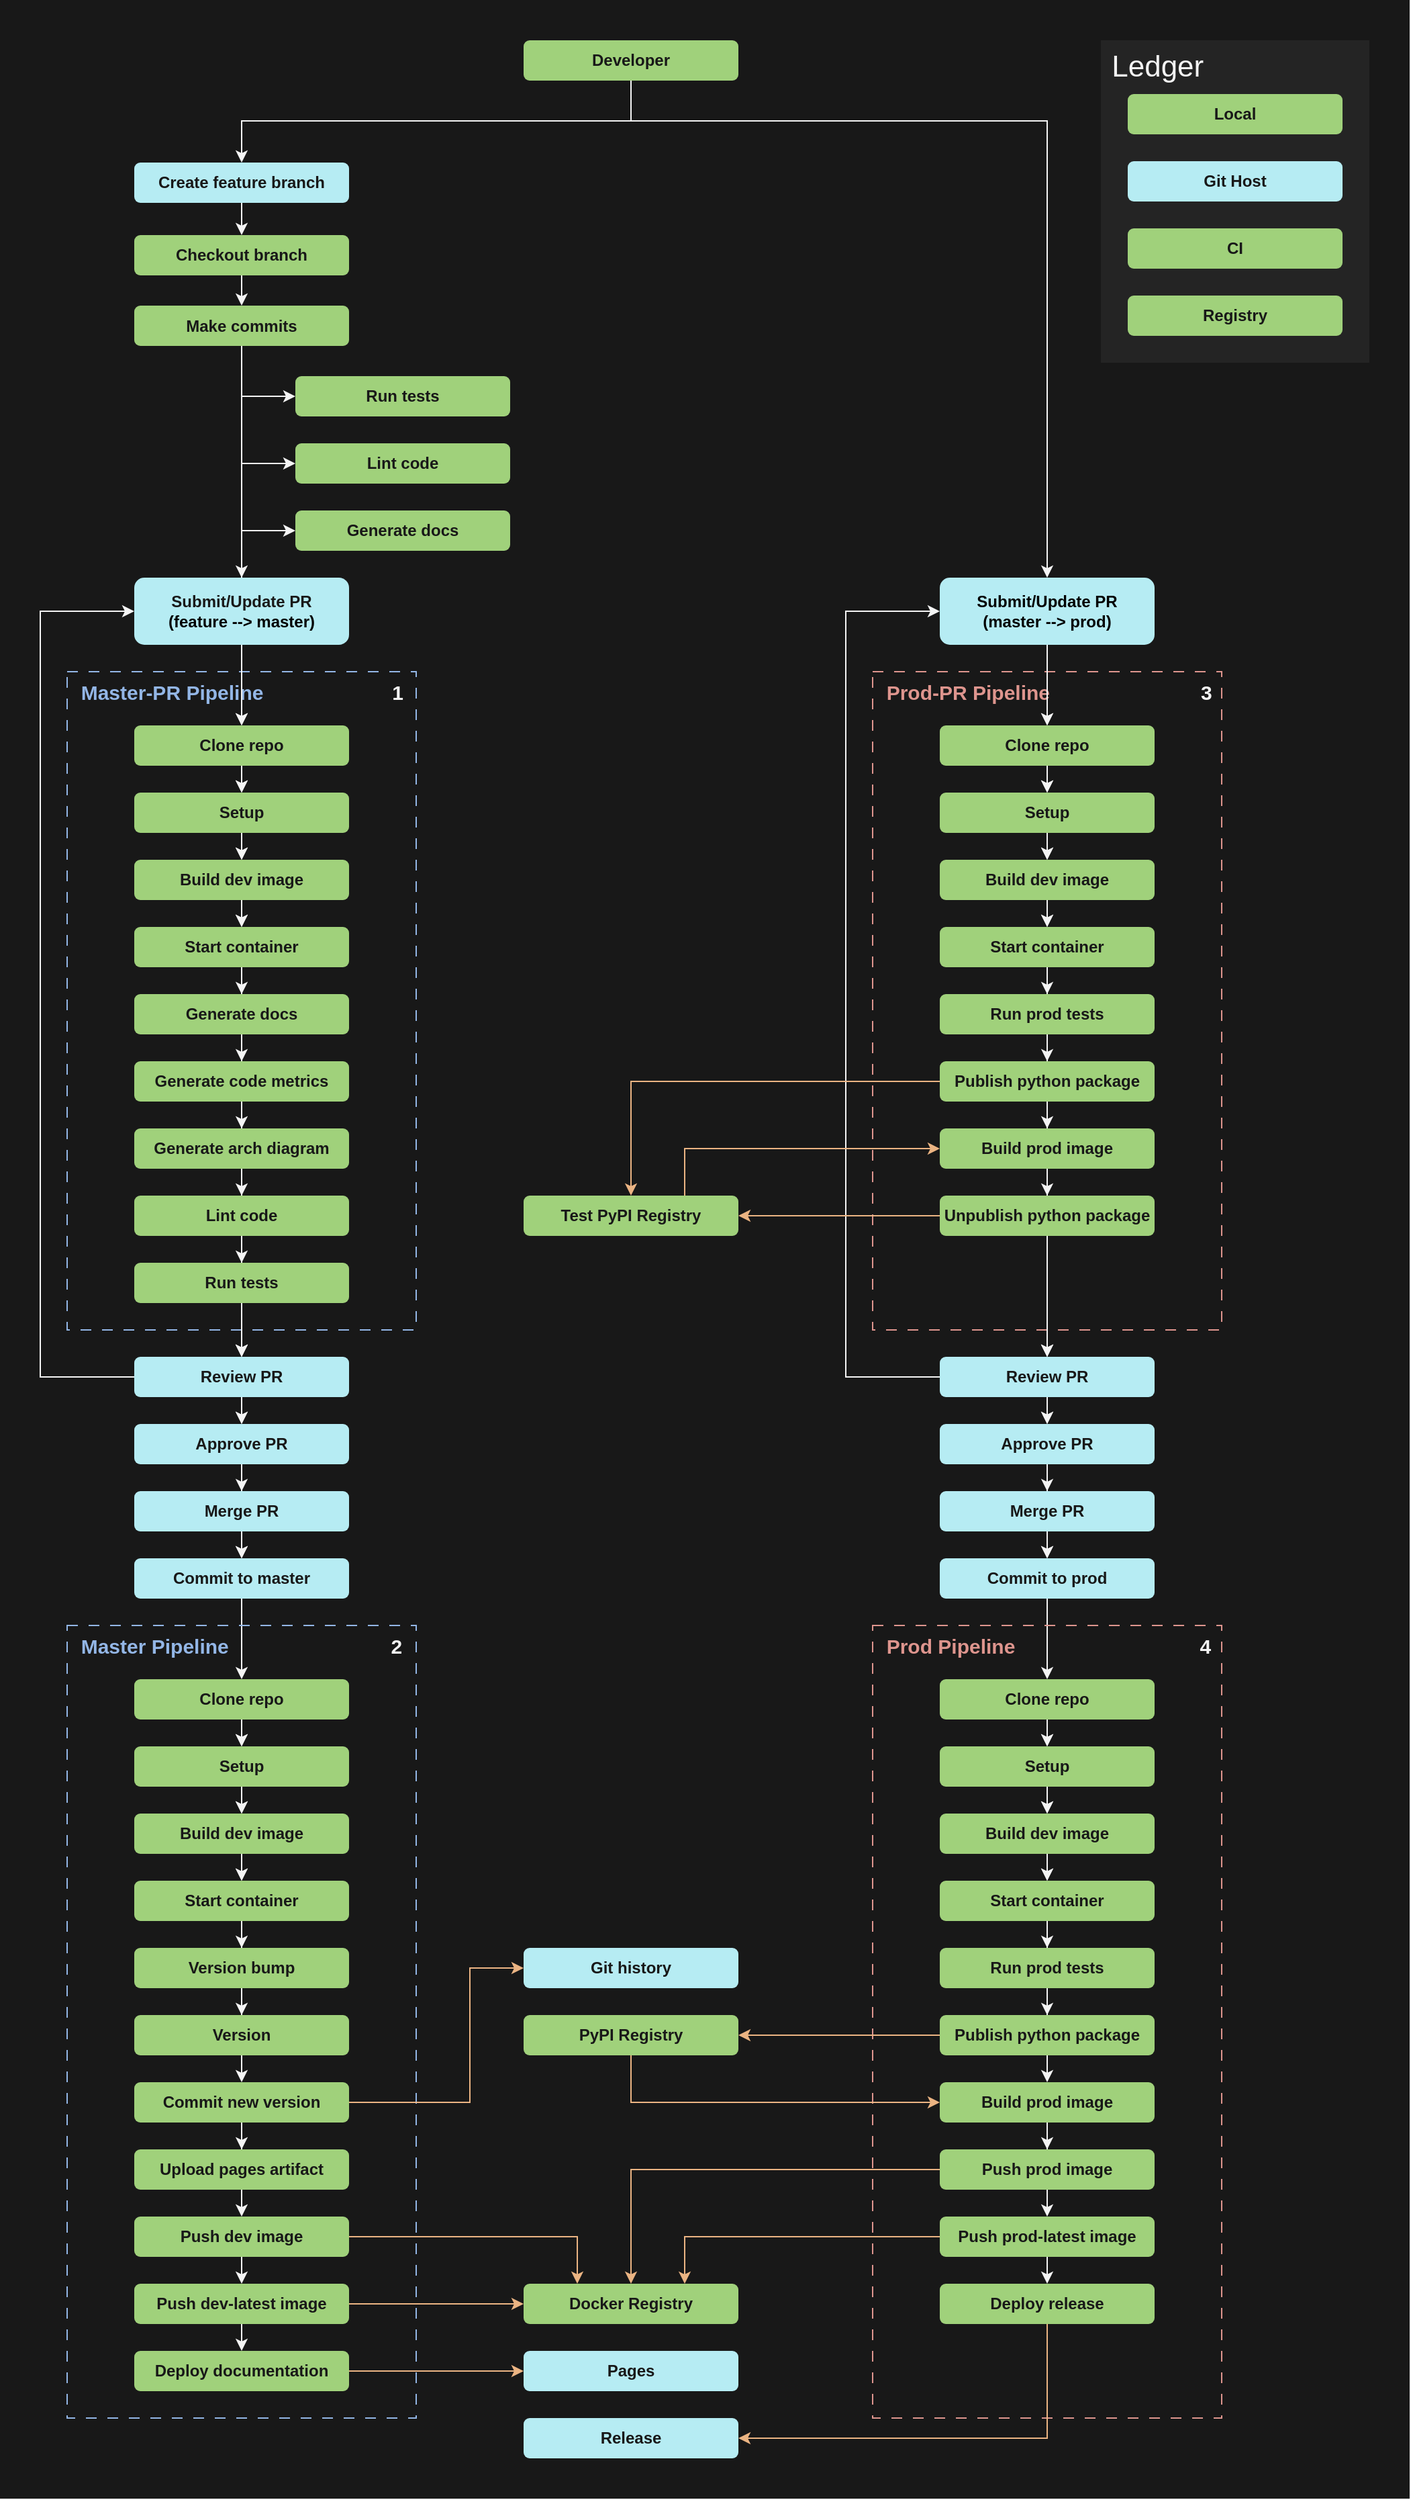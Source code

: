 <mxfile>
    <diagram id="yu_-T-Nv_9ZeTJxV-tZ1" name="CI">
        <mxGraphModel dx="2222" dy="3468" grid="1" gridSize="10" guides="1" tooltips="1" connect="1" arrows="1" fold="1" page="1" pageScale="1" pageWidth="850" pageHeight="1100" math="0" shadow="0">
            <root>
                <mxCell id="0"/>
                <mxCell id="elJny6PjDvqjJBfrdGJf-236" value="bg" style="locked=1;" parent="0"/>
                <mxCell id="elJny6PjDvqjJBfrdGJf-238" value="" style="rounded=0;whiteSpace=wrap;html=1;strokeColor=none;fillColor=light-dark(#181818,#181818);fontColor=#f4f4f4;align=left;verticalAlign=top;" parent="elJny6PjDvqjJBfrdGJf-236" vertex="1">
                    <mxGeometry x="170" y="-1180" width="1050" height="1860" as="geometry"/>
                </mxCell>
                <mxCell id="302" value="&lt;font style=&quot;font-size: 22px;&quot;&gt;&amp;nbsp;Ledger&lt;/font&gt;" style="rounded=0;whiteSpace=wrap;html=1;strokeColor=none;fillColor=light-dark(#242424,#343434);fontColor=light-dark(#F4F4F4,#A4A4A4);align=left;verticalAlign=top;" parent="elJny6PjDvqjJBfrdGJf-236" vertex="1">
                    <mxGeometry x="990" y="-1150" width="200" height="240" as="geometry"/>
                </mxCell>
                <mxCell id="1" value="fg" style="" parent="0"/>
                <mxCell id="304" value="&amp;nbsp; Master-PR Pipeline&amp;nbsp; &amp;nbsp; &amp;nbsp; &amp;nbsp; &amp;nbsp; &amp;nbsp; &amp;nbsp; &amp;nbsp; &amp;nbsp; &amp;nbsp; &amp;nbsp; &amp;nbsp;&lt;font style=&quot;color: light-dark(rgb(244, 244, 244), rgb(244, 244, 244));&quot;&gt;1&lt;/font&gt;" style="rounded=0;whiteSpace=wrap;html=1;fillColor=none;strokeColor=light-dark(#93B6E6,#93B6E6);fontColor=light-dark(#93B6E6,#93B6E6);fontStyle=1;dashed=1;dashPattern=8 8;align=left;verticalAlign=top;fontSize=15;" parent="1" vertex="1">
                    <mxGeometry x="220" y="-680" width="260" height="490" as="geometry"/>
                </mxCell>
                <mxCell id="224" style="edgeStyle=none;html=1;entryX=0.5;entryY=0;entryDx=0;entryDy=0;rounded=0;strokeColor=light-dark(#F4F4F4,#F4F4F4);" parent="1" target="168" edge="1">
                    <mxGeometry relative="1" as="geometry">
                        <Array as="points">
                            <mxPoint x="350" y="-727"/>
                        </Array>
                        <mxPoint x="350" y="-862.5" as="sourcePoint"/>
                    </mxGeometry>
                </mxCell>
                <mxCell id="240" style="edgeStyle=none;html=1;entryX=0.5;entryY=0;entryDx=0;entryDy=0;strokeColor=light-dark(#F4F4F4,#F4F4F4);exitX=0.5;exitY=1;exitDx=0;exitDy=0;" parent="1" source="317" edge="1">
                    <mxGeometry relative="1" as="geometry">
                        <mxPoint x="350" y="-590" as="targetPoint"/>
                    </mxGeometry>
                </mxCell>
                <mxCell id="374" style="edgeStyle=none;html=1;strokeColor=light-dark(#F4F4F4,#F4F4F4);" parent="1" source="168" target="317" edge="1">
                    <mxGeometry relative="1" as="geometry"/>
                </mxCell>
                <mxCell id="iWyU8WZVK32kwLWzj7U2-400" style="edgeStyle=none;html=1;entryX=0.5;entryY=0;entryDx=0;entryDy=0;strokeColor=light-dark(#F4F4F4,#F4F4F4);" parent="1" source="168" target="317" edge="1">
                    <mxGeometry relative="1" as="geometry"/>
                </mxCell>
                <mxCell id="168" value="Submit/Update PR&lt;div&gt;&lt;font style=&quot;color: light-dark(rgb(0, 0, 0), rgb(24, 24, 24));&quot;&gt;(feature --&amp;gt; master)&lt;/font&gt;&lt;/div&gt;" style="rounded=1;whiteSpace=wrap;html=1;fillColor=light-dark(#B6ECF3,#B6ECF3);strokeColor=none;fontColor=light-dark(#181818,#181818);fontStyle=1" parent="1" vertex="1">
                    <mxGeometry x="270" y="-750" width="160" height="50" as="geometry"/>
                </mxCell>
                <mxCell id="255" style="edgeStyle=none;rounded=0;html=1;strokeColor=light-dark(#F4F4F4,#F4F4F4);exitX=0.5;exitY=1;exitDx=0;exitDy=0;" parent="1" source="376" edge="1" target="iWyU8WZVK32kwLWzj7U2-422">
                    <mxGeometry relative="1" as="geometry">
                        <mxPoint x="350" y="50" as="targetPoint"/>
                    </mxGeometry>
                </mxCell>
                <mxCell id="377" style="edgeStyle=none;html=1;entryX=0.5;entryY=0;entryDx=0;entryDy=0;strokeColor=light-dark(#F4F4F4,#F4F4F4);" parent="1" source="169" target="376" edge="1">
                    <mxGeometry relative="1" as="geometry"/>
                </mxCell>
                <mxCell id="169" value="Approve PR" style="rounded=1;whiteSpace=wrap;html=1;fillColor=light-dark(#B6ECF3,#B6ECF3);strokeColor=none;fontColor=light-dark(#181818,#181818);fontStyle=1" parent="1" vertex="1">
                    <mxGeometry x="270" y="-120" width="160" height="30" as="geometry"/>
                </mxCell>
                <mxCell id="319" style="edgeStyle=none;html=1;entryX=0.5;entryY=0;entryDx=0;entryDy=0;strokeColor=light-dark(#F4F4F4,#F4F4F4);" parent="1" edge="1">
                    <mxGeometry relative="1" as="geometry">
                        <mxPoint x="350" y="-560" as="sourcePoint"/>
                        <mxPoint x="350" y="-540" as="targetPoint"/>
                    </mxGeometry>
                </mxCell>
                <mxCell id="335" style="edgeStyle=none;rounded=0;html=1;entryX=0.5;entryY=0;entryDx=0;entryDy=0;strokeColor=light-dark(#F4F4F4,#F4F4F4);" parent="1" source="iWyU8WZVK32kwLWzj7U2-394" target="219" edge="1">
                    <mxGeometry relative="1" as="geometry">
                        <Array as="points"/>
                        <mxPoint x="530" y="-350" as="sourcePoint"/>
                    </mxGeometry>
                </mxCell>
                <mxCell id="333" style="edgeStyle=none;rounded=0;html=1;entryX=0.5;entryY=0;entryDx=0;entryDy=0;strokeColor=light-dark(#F4F4F4,#F4F4F4);" parent="1" target="219" edge="1">
                    <mxGeometry relative="1" as="geometry">
                        <mxPoint x="350" y="-350" as="sourcePoint"/>
                    </mxGeometry>
                </mxCell>
                <mxCell id="222" style="edgeStyle=none;rounded=0;html=1;entryX=0.5;entryY=0;entryDx=0;entryDy=0;fontColor=#f4f4f4;strokeColor=light-dark(#F4F4F4,#F4F4F4);exitX=0.5;exitY=1;exitDx=0;exitDy=0;" parent="1" source="219" target="169" edge="1">
                    <mxGeometry relative="1" as="geometry">
                        <mxPoint x="350" y="-40" as="sourcePoint"/>
                    </mxGeometry>
                </mxCell>
                <mxCell id="iWyU8WZVK32kwLWzj7U2-410" style="edgeStyle=none;html=1;strokeColor=light-dark(#F4F4F4,#F4F4F4);" parent="1" source="219" target="169" edge="1">
                    <mxGeometry relative="1" as="geometry"/>
                </mxCell>
                <mxCell id="iWyU8WZVK32kwLWzj7U2-411" style="edgeStyle=none;html=1;entryX=0;entryY=0.5;entryDx=0;entryDy=0;rounded=0;curved=0;strokeColor=light-dark(#F4F4F4,#F4F4F4);" parent="1" source="219" target="168" edge="1">
                    <mxGeometry relative="1" as="geometry">
                        <Array as="points">
                            <mxPoint x="200" y="-155"/>
                            <mxPoint x="200" y="-725"/>
                        </Array>
                    </mxGeometry>
                </mxCell>
                <mxCell id="219" value="Review PR" style="rounded=1;whiteSpace=wrap;html=1;fillColor=light-dark(#B6ECF3,#B6ECF3);strokeColor=none;fontColor=light-dark(#181818,#181818);fontStyle=1" parent="1" vertex="1">
                    <mxGeometry x="270" y="-170" width="160" height="30" as="geometry"/>
                </mxCell>
                <mxCell id="iWyU8WZVK32kwLWzj7U2-401" style="edgeStyle=none;html=1;strokeColor=light-dark(#F4F4F4,#F4F4F4);" parent="1" source="317" target="iWyU8WZVK32kwLWzj7U2-389" edge="1">
                    <mxGeometry relative="1" as="geometry"/>
                </mxCell>
                <mxCell id="317" value="Clone repo" style="rounded=1;whiteSpace=wrap;html=1;fillColor=light-dark(#A0D17B,#A0D17B);strokeColor=none;fontColor=light-dark(#181818,#181818);fontStyle=1" parent="1" vertex="1">
                    <mxGeometry x="270" y="-640" width="160" height="30" as="geometry"/>
                </mxCell>
                <mxCell id="323" style="edgeStyle=none;html=1;entryX=0.5;entryY=0;entryDx=0;entryDy=0;exitX=0.5;exitY=1;exitDx=0;exitDy=0;strokeColor=light-dark(#F4F4F4,#F4F4F4);" parent="1" edge="1">
                    <mxGeometry relative="1" as="geometry">
                        <mxPoint x="350" y="-470" as="sourcePoint"/>
                        <mxPoint x="350" y="-430" as="targetPoint"/>
                    </mxGeometry>
                </mxCell>
                <mxCell id="325" style="edgeStyle=none;html=1;entryX=0.5;entryY=0;entryDx=0;entryDy=0;strokeColor=light-dark(#F4F4F4,#F4F4F4);" parent="1" edge="1">
                    <mxGeometry relative="1" as="geometry">
                        <mxPoint x="350" y="-510" as="sourcePoint"/>
                        <mxPoint x="350" y="-490" as="targetPoint"/>
                    </mxGeometry>
                </mxCell>
                <mxCell id="329" style="edgeStyle=none;rounded=0;html=1;entryX=0.5;entryY=0;entryDx=0;entryDy=0;strokeColor=light-dark(#F4F4F4,#F4F4F4);" parent="1" edge="1">
                    <mxGeometry relative="1" as="geometry">
                        <mxPoint x="350" y="-400" as="sourcePoint"/>
                        <mxPoint x="350" y="-380" as="targetPoint"/>
                    </mxGeometry>
                </mxCell>
                <mxCell id="376" value="Commit to master" style="rounded=1;whiteSpace=wrap;html=1;fillColor=light-dark(#B6ECF3,#B6ECF3);strokeColor=none;fontColor=light-dark(#181818,#181818);fontStyle=1" parent="1" vertex="1">
                    <mxGeometry x="270" y="-20" width="160" height="30" as="geometry"/>
                </mxCell>
                <mxCell id="iWyU8WZVK32kwLWzj7U2-402" style="edgeStyle=none;html=1;strokeColor=light-dark(#F4F4F4,#F4F4F4);" parent="1" source="iWyU8WZVK32kwLWzj7U2-389" target="iWyU8WZVK32kwLWzj7U2-390" edge="1">
                    <mxGeometry relative="1" as="geometry"/>
                </mxCell>
                <mxCell id="iWyU8WZVK32kwLWzj7U2-389" value="Setup" style="rounded=1;whiteSpace=wrap;html=1;fillColor=light-dark(#A0D17B,#A0D17B);strokeColor=none;fontColor=light-dark(#181818,#181818);fontStyle=1" parent="1" vertex="1">
                    <mxGeometry x="270" y="-590" width="160" height="30" as="geometry"/>
                </mxCell>
                <mxCell id="iWyU8WZVK32kwLWzj7U2-403" style="edgeStyle=none;html=1;entryX=0.5;entryY=0;entryDx=0;entryDy=0;strokeColor=light-dark(#F4F4F4,#F4F4F4);" parent="1" source="iWyU8WZVK32kwLWzj7U2-390" target="iWyU8WZVK32kwLWzj7U2-391" edge="1">
                    <mxGeometry relative="1" as="geometry"/>
                </mxCell>
                <mxCell id="iWyU8WZVK32kwLWzj7U2-390" value="Build dev image" style="rounded=1;whiteSpace=wrap;html=1;fillColor=light-dark(#A0D17B,#A0D17B);strokeColor=none;fontColor=light-dark(#181818,#181818);fontStyle=1" parent="1" vertex="1">
                    <mxGeometry x="270" y="-540" width="160" height="30" as="geometry"/>
                </mxCell>
                <mxCell id="iWyU8WZVK32kwLWzj7U2-404" style="edgeStyle=none;html=1;entryX=0.5;entryY=0;entryDx=0;entryDy=0;strokeColor=light-dark(#F4F4F4,#F4F4F4);" parent="1" source="iWyU8WZVK32kwLWzj7U2-391" target="iWyU8WZVK32kwLWzj7U2-392" edge="1">
                    <mxGeometry relative="1" as="geometry"/>
                </mxCell>
                <mxCell id="iWyU8WZVK32kwLWzj7U2-391" value="Start container" style="rounded=1;whiteSpace=wrap;html=1;fillColor=light-dark(#A0D17B,#A0D17B);strokeColor=none;fontColor=light-dark(#181818,#181818);fontStyle=1" parent="1" vertex="1">
                    <mxGeometry x="270" y="-490" width="160" height="30" as="geometry"/>
                </mxCell>
                <mxCell id="iWyU8WZVK32kwLWzj7U2-405" style="edgeStyle=none;html=1;entryX=0.5;entryY=0;entryDx=0;entryDy=0;strokeColor=light-dark(#F4F4F4,#F4F4F4);" parent="1" source="iWyU8WZVK32kwLWzj7U2-392" target="iWyU8WZVK32kwLWzj7U2-393" edge="1">
                    <mxGeometry relative="1" as="geometry"/>
                </mxCell>
                <mxCell id="iWyU8WZVK32kwLWzj7U2-392" value="Generate docs" style="rounded=1;whiteSpace=wrap;html=1;fillColor=light-dark(#A0D17B,#A0D17B);strokeColor=none;fontColor=light-dark(#181818,#181818);fontStyle=1" parent="1" vertex="1">
                    <mxGeometry x="270" y="-440" width="160" height="30" as="geometry"/>
                </mxCell>
                <mxCell id="iWyU8WZVK32kwLWzj7U2-406" style="edgeStyle=none;html=1;strokeColor=light-dark(#F4F4F4,#F4F4F4);" parent="1" source="iWyU8WZVK32kwLWzj7U2-393" target="iWyU8WZVK32kwLWzj7U2-394" edge="1">
                    <mxGeometry relative="1" as="geometry"/>
                </mxCell>
                <mxCell id="iWyU8WZVK32kwLWzj7U2-393" value="Generate code metrics" style="rounded=1;whiteSpace=wrap;html=1;fillColor=light-dark(#A0D17B,#A0D17B);strokeColor=none;fontColor=light-dark(#181818,#181818);fontStyle=1" parent="1" vertex="1">
                    <mxGeometry x="270" y="-390" width="160" height="30" as="geometry"/>
                </mxCell>
                <mxCell id="iWyU8WZVK32kwLWzj7U2-395" value="" style="edgeStyle=none;rounded=0;html=1;entryX=0.5;entryY=0;entryDx=0;entryDy=0;strokeColor=light-dark(#F4F4F4,#F4F4F4);" parent="1" source="iWyU8WZVK32kwLWzj7U2-396" target="iWyU8WZVK32kwLWzj7U2-394" edge="1">
                    <mxGeometry relative="1" as="geometry">
                        <Array as="points">
                            <mxPoint x="350" y="-330"/>
                        </Array>
                        <mxPoint x="530" y="-350" as="sourcePoint"/>
                        <mxPoint x="350" y="-280" as="targetPoint"/>
                    </mxGeometry>
                </mxCell>
                <mxCell id="iWyU8WZVK32kwLWzj7U2-407" style="edgeStyle=none;html=1;strokeColor=light-dark(#F4F4F4,#F4F4F4);" parent="1" source="iWyU8WZVK32kwLWzj7U2-394" target="iWyU8WZVK32kwLWzj7U2-396" edge="1">
                    <mxGeometry relative="1" as="geometry"/>
                </mxCell>
                <mxCell id="iWyU8WZVK32kwLWzj7U2-394" value="Generate arch diagram" style="rounded=1;whiteSpace=wrap;html=1;fillColor=light-dark(#A0D17B,#A0D17B);strokeColor=none;fontColor=light-dark(#181818,#181818);fontStyle=1" parent="1" vertex="1">
                    <mxGeometry x="270" y="-340" width="160" height="30" as="geometry"/>
                </mxCell>
                <mxCell id="iWyU8WZVK32kwLWzj7U2-408" style="edgeStyle=none;html=1;strokeColor=light-dark(#F4F4F4,#F4F4F4);" parent="1" source="iWyU8WZVK32kwLWzj7U2-396" target="iWyU8WZVK32kwLWzj7U2-399" edge="1">
                    <mxGeometry relative="1" as="geometry"/>
                </mxCell>
                <mxCell id="iWyU8WZVK32kwLWzj7U2-396" value="Lint code" style="rounded=1;whiteSpace=wrap;html=1;fillColor=light-dark(#A0D17B,#A0D17B);strokeColor=none;fontColor=light-dark(#181818,#181818);fontStyle=1" parent="1" vertex="1">
                    <mxGeometry x="270" y="-290" width="160" height="30" as="geometry"/>
                </mxCell>
                <mxCell id="iWyU8WZVK32kwLWzj7U2-409" style="edgeStyle=none;html=1;entryX=0.5;entryY=0;entryDx=0;entryDy=0;strokeColor=light-dark(#F4F4F4,#F4F4F4);" parent="1" source="iWyU8WZVK32kwLWzj7U2-399" target="219" edge="1">
                    <mxGeometry relative="1" as="geometry"/>
                </mxCell>
                <mxCell id="iWyU8WZVK32kwLWzj7U2-399" value="Run tests" style="rounded=1;whiteSpace=wrap;html=1;fillColor=light-dark(#A0D17B,#A0D17B);strokeColor=none;fontColor=light-dark(#181818,#181818);fontStyle=1" parent="1" vertex="1">
                    <mxGeometry x="270" y="-240" width="160" height="30" as="geometry"/>
                </mxCell>
                <mxCell id="iWyU8WZVK32kwLWzj7U2-417" style="edgeStyle=none;html=1;strokeColor=light-dark(#F4F4F4,#F4F4F4);" parent="1" source="iWyU8WZVK32kwLWzj7U2-415" target="376" edge="1">
                    <mxGeometry relative="1" as="geometry"/>
                </mxCell>
                <mxCell id="iWyU8WZVK32kwLWzj7U2-415" value="Merge PR" style="rounded=1;whiteSpace=wrap;html=1;fillColor=light-dark(#B6ECF3,#B6ECF3);strokeColor=none;fontColor=light-dark(#181818,#181818);fontStyle=1" parent="1" vertex="1">
                    <mxGeometry x="270" y="-70" width="160" height="30" as="geometry"/>
                </mxCell>
                <mxCell id="iWyU8WZVK32kwLWzj7U2-416" style="edgeStyle=none;html=1;strokeColor=light-dark(#F4F4F4,#F4F4F4);" parent="1" source="169" edge="1">
                    <mxGeometry relative="1" as="geometry">
                        <mxPoint x="350" y="-70" as="targetPoint"/>
                    </mxGeometry>
                </mxCell>
                <mxCell id="iWyU8WZVK32kwLWzj7U2-418" value="&amp;nbsp; Master Pipeline&amp;nbsp; &amp;nbsp; &amp;nbsp; &amp;nbsp; &amp;nbsp; &amp;nbsp; &amp;nbsp; &amp;nbsp; &amp;nbsp; &amp;nbsp; &amp;nbsp; &amp;nbsp; &amp;nbsp; &amp;nbsp; &amp;nbsp;&lt;font style=&quot;color: light-dark(rgb(244, 244, 244), rgb(244, 244, 244));&quot;&gt;2&lt;/font&gt;" style="rounded=0;whiteSpace=wrap;html=1;fillColor=none;strokeColor=light-dark(#93B6E6,#93B6E6);fontColor=light-dark(#93B6E6,#93B6E6);fontStyle=1;dashed=1;dashPattern=8 8;align=left;verticalAlign=top;fontSize=15;" parent="1" vertex="1">
                    <mxGeometry x="220" y="30" width="260" height="590" as="geometry"/>
                </mxCell>
                <mxCell id="iWyU8WZVK32kwLWzj7U2-419" style="edgeStyle=none;html=1;entryX=0.5;entryY=0;entryDx=0;entryDy=0;strokeColor=light-dark(#F4F4F4,#F4F4F4);exitX=0.5;exitY=1;exitDx=0;exitDy=0;" parent="1" source="iWyU8WZVK32kwLWzj7U2-422" edge="1">
                    <mxGeometry relative="1" as="geometry">
                        <mxPoint x="350" y="120" as="targetPoint"/>
                    </mxGeometry>
                </mxCell>
                <mxCell id="iWyU8WZVK32kwLWzj7U2-420" style="edgeStyle=none;html=1;entryX=0.5;entryY=0;entryDx=0;entryDy=0;strokeColor=light-dark(#F4F4F4,#F4F4F4);" parent="1" edge="1">
                    <mxGeometry relative="1" as="geometry">
                        <mxPoint x="350" y="150" as="sourcePoint"/>
                        <mxPoint x="350" y="170" as="targetPoint"/>
                    </mxGeometry>
                </mxCell>
                <mxCell id="iWyU8WZVK32kwLWzj7U2-421" style="edgeStyle=none;html=1;strokeColor=light-dark(#F4F4F4,#F4F4F4);" parent="1" source="iWyU8WZVK32kwLWzj7U2-422" target="iWyU8WZVK32kwLWzj7U2-427" edge="1">
                    <mxGeometry relative="1" as="geometry"/>
                </mxCell>
                <mxCell id="iWyU8WZVK32kwLWzj7U2-422" value="Clone repo" style="rounded=1;whiteSpace=wrap;html=1;fillColor=light-dark(#A0D17B,#A0D17B);strokeColor=none;fontColor=light-dark(#181818,#181818);fontStyle=1" parent="1" vertex="1">
                    <mxGeometry x="270" y="70" width="160" height="30" as="geometry"/>
                </mxCell>
                <mxCell id="iWyU8WZVK32kwLWzj7U2-423" style="edgeStyle=none;html=1;entryX=0.5;entryY=0;entryDx=0;entryDy=0;exitX=0.5;exitY=1;exitDx=0;exitDy=0;strokeColor=light-dark(#F4F4F4,#F4F4F4);" parent="1" edge="1">
                    <mxGeometry relative="1" as="geometry">
                        <mxPoint x="350" y="240" as="sourcePoint"/>
                        <mxPoint x="350" y="280" as="targetPoint"/>
                    </mxGeometry>
                </mxCell>
                <mxCell id="iWyU8WZVK32kwLWzj7U2-424" style="edgeStyle=none;html=1;entryX=0.5;entryY=0;entryDx=0;entryDy=0;strokeColor=light-dark(#F4F4F4,#F4F4F4);" parent="1" edge="1">
                    <mxGeometry relative="1" as="geometry">
                        <mxPoint x="350" y="200" as="sourcePoint"/>
                        <mxPoint x="350" y="220" as="targetPoint"/>
                    </mxGeometry>
                </mxCell>
                <mxCell id="iWyU8WZVK32kwLWzj7U2-425" style="edgeStyle=none;rounded=0;html=1;entryX=0.5;entryY=0;entryDx=0;entryDy=0;strokeColor=light-dark(#F4F4F4,#F4F4F4);" parent="1" edge="1">
                    <mxGeometry relative="1" as="geometry">
                        <mxPoint x="350" y="310" as="sourcePoint"/>
                        <mxPoint x="350" y="330" as="targetPoint"/>
                    </mxGeometry>
                </mxCell>
                <mxCell id="iWyU8WZVK32kwLWzj7U2-426" style="edgeStyle=none;html=1;strokeColor=light-dark(#F4F4F4,#F4F4F4);" parent="1" source="iWyU8WZVK32kwLWzj7U2-427" target="iWyU8WZVK32kwLWzj7U2-429" edge="1">
                    <mxGeometry relative="1" as="geometry"/>
                </mxCell>
                <mxCell id="iWyU8WZVK32kwLWzj7U2-427" value="Setup" style="rounded=1;whiteSpace=wrap;html=1;fillColor=light-dark(#A0D17B,#A0D17B);strokeColor=none;fontColor=light-dark(#181818,#181818);fontStyle=1" parent="1" vertex="1">
                    <mxGeometry x="270" y="120" width="160" height="30" as="geometry"/>
                </mxCell>
                <mxCell id="iWyU8WZVK32kwLWzj7U2-428" style="edgeStyle=none;html=1;entryX=0.5;entryY=0;entryDx=0;entryDy=0;strokeColor=light-dark(#F4F4F4,#F4F4F4);" parent="1" source="iWyU8WZVK32kwLWzj7U2-429" target="iWyU8WZVK32kwLWzj7U2-431" edge="1">
                    <mxGeometry relative="1" as="geometry"/>
                </mxCell>
                <mxCell id="iWyU8WZVK32kwLWzj7U2-429" value="Build dev image" style="rounded=1;whiteSpace=wrap;html=1;fillColor=light-dark(#A0D17B,#A0D17B);strokeColor=none;fontColor=light-dark(#181818,#181818);fontStyle=1" parent="1" vertex="1">
                    <mxGeometry x="270" y="170" width="160" height="30" as="geometry"/>
                </mxCell>
                <mxCell id="iWyU8WZVK32kwLWzj7U2-430" style="edgeStyle=none;html=1;entryX=0.5;entryY=0;entryDx=0;entryDy=0;strokeColor=light-dark(#F4F4F4,#F4F4F4);" parent="1" source="iWyU8WZVK32kwLWzj7U2-431" target="iWyU8WZVK32kwLWzj7U2-433" edge="1">
                    <mxGeometry relative="1" as="geometry"/>
                </mxCell>
                <mxCell id="iWyU8WZVK32kwLWzj7U2-431" value="Start container" style="rounded=1;whiteSpace=wrap;html=1;fillColor=light-dark(#A0D17B,#A0D17B);strokeColor=none;fontColor=light-dark(#181818,#181818);fontStyle=1" parent="1" vertex="1">
                    <mxGeometry x="270" y="220" width="160" height="30" as="geometry"/>
                </mxCell>
                <mxCell id="iWyU8WZVK32kwLWzj7U2-432" style="edgeStyle=none;html=1;entryX=0.5;entryY=0;entryDx=0;entryDy=0;strokeColor=light-dark(#F4F4F4,#F4F4F4);" parent="1" source="iWyU8WZVK32kwLWzj7U2-433" target="iWyU8WZVK32kwLWzj7U2-435" edge="1">
                    <mxGeometry relative="1" as="geometry"/>
                </mxCell>
                <mxCell id="iWyU8WZVK32kwLWzj7U2-433" value="Version bump" style="rounded=1;whiteSpace=wrap;html=1;fillColor=light-dark(#A0D17B,#A0D17B);strokeColor=none;fontColor=light-dark(#181818,#181818);fontStyle=1" parent="1" vertex="1">
                    <mxGeometry x="270" y="270" width="160" height="30" as="geometry"/>
                </mxCell>
                <mxCell id="iWyU8WZVK32kwLWzj7U2-434" style="edgeStyle=none;html=1;strokeColor=light-dark(#F4F4F4,#F4F4F4);" parent="1" source="iWyU8WZVK32kwLWzj7U2-435" target="iWyU8WZVK32kwLWzj7U2-438" edge="1">
                    <mxGeometry relative="1" as="geometry"/>
                </mxCell>
                <mxCell id="iWyU8WZVK32kwLWzj7U2-435" value="Version" style="rounded=1;whiteSpace=wrap;html=1;fillColor=light-dark(#A0D17B,#A0D17B);strokeColor=none;fontColor=light-dark(#181818,#181818);fontStyle=1" parent="1" vertex="1">
                    <mxGeometry x="270" y="320" width="160" height="30" as="geometry"/>
                </mxCell>
                <mxCell id="iWyU8WZVK32kwLWzj7U2-436" value="" style="edgeStyle=none;rounded=0;html=1;entryX=0.5;entryY=0;entryDx=0;entryDy=0;strokeColor=light-dark(#F4F4F4,#F4F4F4);" parent="1" source="iWyU8WZVK32kwLWzj7U2-440" target="iWyU8WZVK32kwLWzj7U2-438" edge="1">
                    <mxGeometry relative="1" as="geometry">
                        <Array as="points">
                            <mxPoint x="350" y="380"/>
                        </Array>
                        <mxPoint x="530" y="360" as="sourcePoint"/>
                        <mxPoint x="350" y="430" as="targetPoint"/>
                    </mxGeometry>
                </mxCell>
                <mxCell id="iWyU8WZVK32kwLWzj7U2-437" style="edgeStyle=none;html=1;strokeColor=light-dark(#F4F4F4,#F4F4F4);" parent="1" source="iWyU8WZVK32kwLWzj7U2-438" target="iWyU8WZVK32kwLWzj7U2-440" edge="1">
                    <mxGeometry relative="1" as="geometry"/>
                </mxCell>
                <mxCell id="iWyU8WZVK32kwLWzj7U2-557" style="edgeStyle=none;html=1;entryX=0;entryY=0.5;entryDx=0;entryDy=0;rounded=0;curved=0;strokeColor=light-dark(#EBB483,#EBB483);" parent="1" source="iWyU8WZVK32kwLWzj7U2-438" target="iWyU8WZVK32kwLWzj7U2-556" edge="1">
                    <mxGeometry relative="1" as="geometry">
                        <Array as="points">
                            <mxPoint x="520" y="385"/>
                            <mxPoint x="520" y="285"/>
                        </Array>
                    </mxGeometry>
                </mxCell>
                <mxCell id="iWyU8WZVK32kwLWzj7U2-438" value="Commit new version" style="rounded=1;whiteSpace=wrap;html=1;fillColor=light-dark(#A0D17B,#A0D17B);strokeColor=none;fontColor=light-dark(#181818,#181818);fontStyle=1" parent="1" vertex="1">
                    <mxGeometry x="270" y="370" width="160" height="30" as="geometry"/>
                </mxCell>
                <mxCell id="iWyU8WZVK32kwLWzj7U2-439" style="edgeStyle=none;html=1;strokeColor=light-dark(#F4F4F4,#F4F4F4);" parent="1" source="iWyU8WZVK32kwLWzj7U2-440" target="iWyU8WZVK32kwLWzj7U2-441" edge="1">
                    <mxGeometry relative="1" as="geometry"/>
                </mxCell>
                <mxCell id="iWyU8WZVK32kwLWzj7U2-440" value="Upload pages artifact" style="rounded=1;whiteSpace=wrap;html=1;fillColor=light-dark(#A0D17B,#A0D17B);strokeColor=none;fontColor=light-dark(#181818,#181818);fontStyle=1" parent="1" vertex="1">
                    <mxGeometry x="270" y="420" width="160" height="30" as="geometry"/>
                </mxCell>
                <mxCell id="iWyU8WZVK32kwLWzj7U2-445" style="edgeStyle=none;html=1;entryX=0.5;entryY=0;entryDx=0;entryDy=0;strokeColor=light-dark(#F4F4F4,#F4F4F4);" parent="1" source="iWyU8WZVK32kwLWzj7U2-441" target="iWyU8WZVK32kwLWzj7U2-443" edge="1">
                    <mxGeometry relative="1" as="geometry"/>
                </mxCell>
                <mxCell id="iWyU8WZVK32kwLWzj7U2-450" style="edgeStyle=none;html=1;entryX=0.25;entryY=0;entryDx=0;entryDy=0;rounded=0;curved=0;strokeColor=light-dark(#EBB483,#EBB483);" parent="1" source="iWyU8WZVK32kwLWzj7U2-441" target="iWyU8WZVK32kwLWzj7U2-447" edge="1">
                    <mxGeometry relative="1" as="geometry">
                        <Array as="points">
                            <mxPoint x="600" y="485"/>
                        </Array>
                    </mxGeometry>
                </mxCell>
                <mxCell id="iWyU8WZVK32kwLWzj7U2-441" value="Push dev image" style="rounded=1;whiteSpace=wrap;html=1;fillColor=light-dark(#A0D17B,#A0D17B);strokeColor=none;fontColor=light-dark(#181818,#181818);fontStyle=1" parent="1" vertex="1">
                    <mxGeometry x="270" y="470" width="160" height="30" as="geometry"/>
                </mxCell>
                <mxCell id="iWyU8WZVK32kwLWzj7U2-446" style="edgeStyle=none;html=1;entryX=0.5;entryY=0;entryDx=0;entryDy=0;strokeColor=light-dark(#F4F4F4,#F4F4F4);" parent="1" source="iWyU8WZVK32kwLWzj7U2-443" target="iWyU8WZVK32kwLWzj7U2-444" edge="1">
                    <mxGeometry relative="1" as="geometry"/>
                </mxCell>
                <mxCell id="iWyU8WZVK32kwLWzj7U2-449" style="edgeStyle=none;html=1;entryX=0;entryY=0.5;entryDx=0;entryDy=0;strokeColor=light-dark(#EBB483,#EBB483);" parent="1" source="iWyU8WZVK32kwLWzj7U2-443" target="iWyU8WZVK32kwLWzj7U2-447" edge="1">
                    <mxGeometry relative="1" as="geometry"/>
                </mxCell>
                <mxCell id="iWyU8WZVK32kwLWzj7U2-443" value="Push dev-latest image" style="rounded=1;whiteSpace=wrap;html=1;fillColor=light-dark(#A0D17B,#A0D17B);strokeColor=none;fontColor=light-dark(#181818,#181818);fontStyle=1" parent="1" vertex="1">
                    <mxGeometry x="270" y="520" width="160" height="30" as="geometry"/>
                </mxCell>
                <mxCell id="iWyU8WZVK32kwLWzj7U2-452" style="edgeStyle=none;html=1;strokeColor=light-dark(#EBB483,#EBB483);" parent="1" source="iWyU8WZVK32kwLWzj7U2-444" target="iWyU8WZVK32kwLWzj7U2-451" edge="1">
                    <mxGeometry relative="1" as="geometry"/>
                </mxCell>
                <mxCell id="iWyU8WZVK32kwLWzj7U2-444" value="Deploy documentation" style="rounded=1;whiteSpace=wrap;html=1;fillColor=light-dark(#A0D17B,#A0D17B);strokeColor=none;fontColor=light-dark(#181818,#181818);fontStyle=1" parent="1" vertex="1">
                    <mxGeometry x="270" y="570" width="160" height="30" as="geometry"/>
                </mxCell>
                <mxCell id="iWyU8WZVK32kwLWzj7U2-447" value="Docker Registry" style="rounded=1;whiteSpace=wrap;html=1;fillColor=light-dark(#A0D17B,#EBB483);strokeColor=none;fontColor=light-dark(#181818,#181818);fontStyle=1" parent="1" vertex="1">
                    <mxGeometry x="560" y="520" width="160" height="30" as="geometry"/>
                </mxCell>
                <mxCell id="iWyU8WZVK32kwLWzj7U2-451" value="Pages" style="rounded=1;whiteSpace=wrap;html=1;fillColor=light-dark(#B6ECF3,#B6ECF3);strokeColor=none;fontColor=light-dark(#181818,#181818);fontStyle=1" parent="1" vertex="1">
                    <mxGeometry x="560" y="570" width="160" height="30" as="geometry"/>
                </mxCell>
                <mxCell id="iWyU8WZVK32kwLWzj7U2-453" value="&amp;nbsp; Prod-PR Pipeline&amp;nbsp; &amp;nbsp; &amp;nbsp; &amp;nbsp; &amp;nbsp; &amp;nbsp; &amp;nbsp; &amp;nbsp; &amp;nbsp; &amp;nbsp; &amp;nbsp; &amp;nbsp; &amp;nbsp; &amp;nbsp;&lt;font style=&quot;color: light-dark(rgb(244, 244, 244), rgb(244, 244, 244));&quot;&gt;3&lt;/font&gt;" style="rounded=0;whiteSpace=wrap;html=1;fillColor=none;strokeColor=light-dark(#DE958E,#DE958E);fontColor=light-dark(#DE958E,#DE958E);fontStyle=1;dashed=1;dashPattern=8 8;align=left;verticalAlign=top;fontSize=15;" parent="1" vertex="1">
                    <mxGeometry x="820" y="-680" width="260" height="490" as="geometry"/>
                </mxCell>
                <mxCell id="iWyU8WZVK32kwLWzj7U2-454" style="edgeStyle=none;html=1;entryX=0.5;entryY=0;entryDx=0;entryDy=0;strokeColor=light-dark(#F4F4F4,#F4F4F4);exitX=0.5;exitY=1;exitDx=0;exitDy=0;" parent="1" source="iWyU8WZVK32kwLWzj7U2-469" edge="1">
                    <mxGeometry relative="1" as="geometry">
                        <mxPoint x="950" y="-590" as="targetPoint"/>
                    </mxGeometry>
                </mxCell>
                <mxCell id="iWyU8WZVK32kwLWzj7U2-455" style="edgeStyle=none;html=1;strokeColor=light-dark(#F4F4F4,#F4F4F4);" parent="1" source="iWyU8WZVK32kwLWzj7U2-457" target="iWyU8WZVK32kwLWzj7U2-469" edge="1">
                    <mxGeometry relative="1" as="geometry"/>
                </mxCell>
                <mxCell id="iWyU8WZVK32kwLWzj7U2-456" style="edgeStyle=none;html=1;entryX=0.5;entryY=0;entryDx=0;entryDy=0;strokeColor=light-dark(#F4F4F4,#F4F4F4);" parent="1" source="iWyU8WZVK32kwLWzj7U2-457" target="iWyU8WZVK32kwLWzj7U2-469" edge="1">
                    <mxGeometry relative="1" as="geometry"/>
                </mxCell>
                <mxCell id="iWyU8WZVK32kwLWzj7U2-457" value="&lt;span style=&quot;&quot;&gt;&lt;font style=&quot;color: light-dark(rgb(0, 0, 0), rgb(24, 24, 24));&quot;&gt;Submit/Update PR&lt;/font&gt;&lt;/span&gt;&lt;div&gt;&lt;font style=&quot;color: light-dark(rgb(0, 0, 0), rgb(24, 24, 24));&quot;&gt;(master --&amp;gt; prod)&lt;/font&gt;&lt;/div&gt;" style="rounded=1;whiteSpace=wrap;html=1;fillColor=light-dark(#B6ECF3,#B6ECF3);strokeColor=none;fontColor=light-dark(#181818,#181818);fontStyle=1" parent="1" vertex="1">
                    <mxGeometry x="870" y="-750" width="160" height="50" as="geometry"/>
                </mxCell>
                <mxCell id="iWyU8WZVK32kwLWzj7U2-458" style="edgeStyle=none;rounded=0;html=1;strokeColor=light-dark(#F4F4F4,#F4F4F4);exitX=0.5;exitY=1;exitDx=0;exitDy=0;" parent="1" source="iWyU8WZVK32kwLWzj7U2-474" edge="1" target="iWyU8WZVK32kwLWzj7U2-499">
                    <mxGeometry relative="1" as="geometry">
                        <mxPoint x="950" y="50" as="targetPoint"/>
                    </mxGeometry>
                </mxCell>
                <mxCell id="iWyU8WZVK32kwLWzj7U2-459" style="edgeStyle=none;html=1;entryX=0.5;entryY=0;entryDx=0;entryDy=0;strokeColor=light-dark(#F4F4F4,#F4F4F4);" parent="1" source="iWyU8WZVK32kwLWzj7U2-460" target="iWyU8WZVK32kwLWzj7U2-474" edge="1">
                    <mxGeometry relative="1" as="geometry"/>
                </mxCell>
                <mxCell id="iWyU8WZVK32kwLWzj7U2-460" value="Approve PR" style="rounded=1;whiteSpace=wrap;html=1;fillColor=light-dark(#B6ECF3,#B6ECF3);strokeColor=none;fontColor=light-dark(#181818,#181818);fontStyle=1" parent="1" vertex="1">
                    <mxGeometry x="870" y="-120" width="160" height="30" as="geometry"/>
                </mxCell>
                <mxCell id="iWyU8WZVK32kwLWzj7U2-461" style="edgeStyle=none;html=1;entryX=0.5;entryY=0;entryDx=0;entryDy=0;strokeColor=light-dark(#F4F4F4,#F4F4F4);" parent="1" edge="1">
                    <mxGeometry relative="1" as="geometry">
                        <mxPoint x="950" y="-560" as="sourcePoint"/>
                        <mxPoint x="950" y="-540" as="targetPoint"/>
                    </mxGeometry>
                </mxCell>
                <mxCell id="iWyU8WZVK32kwLWzj7U2-462" style="edgeStyle=none;rounded=0;html=1;entryX=0.5;entryY=0;entryDx=0;entryDy=0;strokeColor=light-dark(#F4F4F4,#F4F4F4);" parent="1" source="iWyU8WZVK32kwLWzj7U2-487" target="iWyU8WZVK32kwLWzj7U2-467" edge="1">
                    <mxGeometry relative="1" as="geometry">
                        <Array as="points"/>
                        <mxPoint x="1130" y="-350" as="sourcePoint"/>
                    </mxGeometry>
                </mxCell>
                <mxCell id="iWyU8WZVK32kwLWzj7U2-463" style="edgeStyle=none;rounded=0;html=1;entryX=0.5;entryY=0;entryDx=0;entryDy=0;strokeColor=light-dark(#F4F4F4,#F4F4F4);" parent="1" target="iWyU8WZVK32kwLWzj7U2-467" edge="1">
                    <mxGeometry relative="1" as="geometry">
                        <mxPoint x="950" y="-350" as="sourcePoint"/>
                    </mxGeometry>
                </mxCell>
                <mxCell id="iWyU8WZVK32kwLWzj7U2-464" style="edgeStyle=none;rounded=0;html=1;entryX=0.5;entryY=0;entryDx=0;entryDy=0;fontColor=#f4f4f4;strokeColor=light-dark(#F4F4F4,#F4F4F4);exitX=0.5;exitY=1;exitDx=0;exitDy=0;" parent="1" source="iWyU8WZVK32kwLWzj7U2-467" target="iWyU8WZVK32kwLWzj7U2-460" edge="1">
                    <mxGeometry relative="1" as="geometry">
                        <mxPoint x="950" y="-40" as="sourcePoint"/>
                    </mxGeometry>
                </mxCell>
                <mxCell id="iWyU8WZVK32kwLWzj7U2-465" style="edgeStyle=none;html=1;strokeColor=light-dark(#F4F4F4,#F4F4F4);" parent="1" source="iWyU8WZVK32kwLWzj7U2-467" target="iWyU8WZVK32kwLWzj7U2-460" edge="1">
                    <mxGeometry relative="1" as="geometry"/>
                </mxCell>
                <mxCell id="iWyU8WZVK32kwLWzj7U2-466" style="edgeStyle=none;html=1;entryX=0;entryY=0.5;entryDx=0;entryDy=0;rounded=0;curved=0;strokeColor=light-dark(#F4F4F4,#F4F4F4);" parent="1" source="iWyU8WZVK32kwLWzj7U2-467" target="iWyU8WZVK32kwLWzj7U2-457" edge="1">
                    <mxGeometry relative="1" as="geometry">
                        <Array as="points">
                            <mxPoint x="800" y="-155"/>
                            <mxPoint x="800" y="-725"/>
                        </Array>
                    </mxGeometry>
                </mxCell>
                <mxCell id="iWyU8WZVK32kwLWzj7U2-467" value="Review PR" style="rounded=1;whiteSpace=wrap;html=1;fillColor=light-dark(#B6ECF3,#B6ECF3);strokeColor=none;fontColor=light-dark(#181818,#181818);fontStyle=1" parent="1" vertex="1">
                    <mxGeometry x="870" y="-170" width="160" height="30" as="geometry"/>
                </mxCell>
                <mxCell id="iWyU8WZVK32kwLWzj7U2-468" style="edgeStyle=none;html=1;strokeColor=light-dark(#F4F4F4,#F4F4F4);" parent="1" source="iWyU8WZVK32kwLWzj7U2-469" target="iWyU8WZVK32kwLWzj7U2-476" edge="1">
                    <mxGeometry relative="1" as="geometry"/>
                </mxCell>
                <mxCell id="iWyU8WZVK32kwLWzj7U2-469" value="Clone repo" style="rounded=1;whiteSpace=wrap;html=1;fillColor=light-dark(#A0D17B,#A0D17B);strokeColor=none;fontColor=light-dark(#181818,#181818);fontStyle=1" parent="1" vertex="1">
                    <mxGeometry x="870" y="-640" width="160" height="30" as="geometry"/>
                </mxCell>
                <mxCell id="iWyU8WZVK32kwLWzj7U2-470" style="edgeStyle=none;html=1;entryX=0.5;entryY=0;entryDx=0;entryDy=0;exitX=0.5;exitY=1;exitDx=0;exitDy=0;strokeColor=light-dark(#F4F4F4,#F4F4F4);" parent="1" edge="1">
                    <mxGeometry relative="1" as="geometry">
                        <mxPoint x="950" y="-470" as="sourcePoint"/>
                        <mxPoint x="950" y="-430" as="targetPoint"/>
                    </mxGeometry>
                </mxCell>
                <mxCell id="iWyU8WZVK32kwLWzj7U2-471" style="edgeStyle=none;html=1;entryX=0.5;entryY=0;entryDx=0;entryDy=0;strokeColor=light-dark(#F4F4F4,#F4F4F4);" parent="1" edge="1">
                    <mxGeometry relative="1" as="geometry">
                        <mxPoint x="950" y="-510" as="sourcePoint"/>
                        <mxPoint x="950" y="-490" as="targetPoint"/>
                    </mxGeometry>
                </mxCell>
                <mxCell id="iWyU8WZVK32kwLWzj7U2-472" style="edgeStyle=none;rounded=0;html=1;entryX=0.5;entryY=0;entryDx=0;entryDy=0;strokeColor=light-dark(#F4F4F4,#F4F4F4);" parent="1" edge="1">
                    <mxGeometry relative="1" as="geometry">
                        <mxPoint x="950" y="-400" as="sourcePoint"/>
                        <mxPoint x="950" y="-380" as="targetPoint"/>
                    </mxGeometry>
                </mxCell>
                <mxCell id="iWyU8WZVK32kwLWzj7U2-474" value="Commit to prod" style="rounded=1;whiteSpace=wrap;html=1;fillColor=light-dark(#B6ECF3,#B6ECF3);strokeColor=none;fontColor=light-dark(#181818,#181818);fontStyle=1" parent="1" vertex="1">
                    <mxGeometry x="870" y="-20" width="160" height="30" as="geometry"/>
                </mxCell>
                <mxCell id="iWyU8WZVK32kwLWzj7U2-475" style="edgeStyle=none;html=1;strokeColor=light-dark(#F4F4F4,#F4F4F4);" parent="1" source="iWyU8WZVK32kwLWzj7U2-476" target="iWyU8WZVK32kwLWzj7U2-478" edge="1">
                    <mxGeometry relative="1" as="geometry"/>
                </mxCell>
                <mxCell id="iWyU8WZVK32kwLWzj7U2-476" value="Setup" style="rounded=1;whiteSpace=wrap;html=1;fillColor=light-dark(#A0D17B,#A0D17B);strokeColor=none;fontColor=light-dark(#181818,#181818);fontStyle=1" parent="1" vertex="1">
                    <mxGeometry x="870" y="-590" width="160" height="30" as="geometry"/>
                </mxCell>
                <mxCell id="iWyU8WZVK32kwLWzj7U2-477" style="edgeStyle=none;html=1;entryX=0.5;entryY=0;entryDx=0;entryDy=0;strokeColor=light-dark(#F4F4F4,#F4F4F4);" parent="1" source="iWyU8WZVK32kwLWzj7U2-478" target="iWyU8WZVK32kwLWzj7U2-480" edge="1">
                    <mxGeometry relative="1" as="geometry"/>
                </mxCell>
                <mxCell id="iWyU8WZVK32kwLWzj7U2-478" value="Build dev image" style="rounded=1;whiteSpace=wrap;html=1;fillColor=light-dark(#A0D17B,#A0D17B);strokeColor=none;fontColor=light-dark(#181818,#181818);fontStyle=1" parent="1" vertex="1">
                    <mxGeometry x="870" y="-540" width="160" height="30" as="geometry"/>
                </mxCell>
                <mxCell id="iWyU8WZVK32kwLWzj7U2-479" style="edgeStyle=none;html=1;entryX=0.5;entryY=0;entryDx=0;entryDy=0;strokeColor=light-dark(#F4F4F4,#F4F4F4);" parent="1" source="iWyU8WZVK32kwLWzj7U2-480" target="iWyU8WZVK32kwLWzj7U2-482" edge="1">
                    <mxGeometry relative="1" as="geometry"/>
                </mxCell>
                <mxCell id="iWyU8WZVK32kwLWzj7U2-480" value="Start container" style="rounded=1;whiteSpace=wrap;html=1;fillColor=light-dark(#A0D17B,#A0D17B);strokeColor=none;fontColor=light-dark(#181818,#181818);fontStyle=1" parent="1" vertex="1">
                    <mxGeometry x="870" y="-490" width="160" height="30" as="geometry"/>
                </mxCell>
                <mxCell id="iWyU8WZVK32kwLWzj7U2-481" style="edgeStyle=none;html=1;entryX=0.5;entryY=0;entryDx=0;entryDy=0;strokeColor=light-dark(#F4F4F4,#F4F4F4);" parent="1" source="iWyU8WZVK32kwLWzj7U2-482" target="iWyU8WZVK32kwLWzj7U2-484" edge="1">
                    <mxGeometry relative="1" as="geometry"/>
                </mxCell>
                <mxCell id="iWyU8WZVK32kwLWzj7U2-482" value="Run prod tests" style="rounded=1;whiteSpace=wrap;html=1;fillColor=light-dark(#A0D17B,#A0D17B);strokeColor=none;fontColor=light-dark(#181818,#181818);fontStyle=1" parent="1" vertex="1">
                    <mxGeometry x="870" y="-440" width="160" height="30" as="geometry"/>
                </mxCell>
                <mxCell id="iWyU8WZVK32kwLWzj7U2-483" style="edgeStyle=none;html=1;strokeColor=light-dark(#F4F4F4,#F4F4F4);" parent="1" source="iWyU8WZVK32kwLWzj7U2-484" target="iWyU8WZVK32kwLWzj7U2-487" edge="1">
                    <mxGeometry relative="1" as="geometry"/>
                </mxCell>
                <mxCell id="iWyU8WZVK32kwLWzj7U2-529" style="edgeStyle=none;html=1;entryX=0.5;entryY=0;entryDx=0;entryDy=0;rounded=0;curved=0;strokeColor=light-dark(#EBB483,#EBB483);" parent="1" source="iWyU8WZVK32kwLWzj7U2-484" target="iWyU8WZVK32kwLWzj7U2-528" edge="1">
                    <mxGeometry relative="1" as="geometry">
                        <Array as="points">
                            <mxPoint x="640" y="-375"/>
                        </Array>
                    </mxGeometry>
                </mxCell>
                <mxCell id="iWyU8WZVK32kwLWzj7U2-484" value="Publish python package" style="rounded=1;whiteSpace=wrap;html=1;fillColor=light-dark(#A0D17B,#A0D17B);strokeColor=none;fontColor=light-dark(#181818,#181818);fontStyle=1" parent="1" vertex="1">
                    <mxGeometry x="870" y="-390" width="160" height="30" as="geometry"/>
                </mxCell>
                <mxCell id="iWyU8WZVK32kwLWzj7U2-485" value="" style="edgeStyle=none;rounded=0;html=1;entryX=0.5;entryY=0;entryDx=0;entryDy=0;strokeColor=light-dark(#F4F4F4,#F4F4F4);" parent="1" source="iWyU8WZVK32kwLWzj7U2-489" target="iWyU8WZVK32kwLWzj7U2-487" edge="1">
                    <mxGeometry relative="1" as="geometry">
                        <Array as="points">
                            <mxPoint x="950" y="-330"/>
                        </Array>
                        <mxPoint x="1130" y="-350" as="sourcePoint"/>
                        <mxPoint x="950" y="-280" as="targetPoint"/>
                    </mxGeometry>
                </mxCell>
                <mxCell id="iWyU8WZVK32kwLWzj7U2-486" style="edgeStyle=none;html=1;strokeColor=light-dark(#F4F4F4,#F4F4F4);" parent="1" source="iWyU8WZVK32kwLWzj7U2-487" target="iWyU8WZVK32kwLWzj7U2-489" edge="1">
                    <mxGeometry relative="1" as="geometry"/>
                </mxCell>
                <mxCell id="iWyU8WZVK32kwLWzj7U2-487" value="Build prod image" style="rounded=1;whiteSpace=wrap;html=1;fillColor=light-dark(#A0D17B,#A0D17B);strokeColor=none;fontColor=light-dark(#181818,#181818);fontStyle=1" parent="1" vertex="1">
                    <mxGeometry x="870" y="-340" width="160" height="30" as="geometry"/>
                </mxCell>
                <mxCell id="iWyU8WZVK32kwLWzj7U2-488" style="edgeStyle=none;html=1;entryX=0.5;entryY=0;entryDx=0;entryDy=0;strokeColor=light-dark(#F4F4F4,#F4F4F4);" parent="1" source="iWyU8WZVK32kwLWzj7U2-489" target="iWyU8WZVK32kwLWzj7U2-467" edge="1">
                    <mxGeometry relative="1" as="geometry">
                        <mxPoint x="950" y="-240" as="targetPoint"/>
                    </mxGeometry>
                </mxCell>
                <mxCell id="iWyU8WZVK32kwLWzj7U2-530" style="edgeStyle=none;html=1;rounded=0;curved=0;strokeColor=light-dark(#EBB483,#EBB483);" parent="1" source="iWyU8WZVK32kwLWzj7U2-489" target="iWyU8WZVK32kwLWzj7U2-528" edge="1">
                    <mxGeometry relative="1" as="geometry"/>
                </mxCell>
                <mxCell id="iWyU8WZVK32kwLWzj7U2-489" value="Unpublish python package" style="rounded=1;whiteSpace=wrap;html=1;fillColor=light-dark(#A0D17B,#A0D17B);strokeColor=none;fontColor=light-dark(#181818,#181818);fontStyle=1" parent="1" vertex="1">
                    <mxGeometry x="870" y="-290" width="160" height="30" as="geometry"/>
                </mxCell>
                <mxCell id="iWyU8WZVK32kwLWzj7U2-492" style="edgeStyle=none;html=1;strokeColor=light-dark(#F4F4F4,#F4F4F4);" parent="1" source="iWyU8WZVK32kwLWzj7U2-493" target="iWyU8WZVK32kwLWzj7U2-474" edge="1">
                    <mxGeometry relative="1" as="geometry"/>
                </mxCell>
                <mxCell id="iWyU8WZVK32kwLWzj7U2-493" value="Merge PR" style="rounded=1;whiteSpace=wrap;html=1;fillColor=light-dark(#B6ECF3,#B6ECF3);strokeColor=none;fontColor=light-dark(#181818,#181818);fontStyle=1" parent="1" vertex="1">
                    <mxGeometry x="870" y="-70" width="160" height="30" as="geometry"/>
                </mxCell>
                <mxCell id="iWyU8WZVK32kwLWzj7U2-494" style="edgeStyle=none;html=1;strokeColor=light-dark(#F4F4F4,#F4F4F4);" parent="1" source="iWyU8WZVK32kwLWzj7U2-460" edge="1">
                    <mxGeometry relative="1" as="geometry">
                        <mxPoint x="950" y="-70" as="targetPoint"/>
                    </mxGeometry>
                </mxCell>
                <mxCell id="iWyU8WZVK32kwLWzj7U2-495" value="&amp;nbsp; Prod Pipeline&amp;nbsp; &amp;nbsp; &amp;nbsp; &amp;nbsp; &amp;nbsp; &amp;nbsp; &amp;nbsp; &amp;nbsp; &amp;nbsp; &amp;nbsp; &amp;nbsp; &amp;nbsp; &amp;nbsp; &amp;nbsp; &amp;nbsp; &amp;nbsp; &amp;nbsp;&lt;font style=&quot;color: light-dark(rgb(244, 244, 244), rgb(244, 244, 244));&quot;&gt;4&lt;/font&gt;" style="rounded=0;whiteSpace=wrap;html=1;fillColor=none;strokeColor=light-dark(#DE958E,#DE958E);fontColor=light-dark(#DE958E,#DE958E);fontStyle=1;dashed=1;dashPattern=8 8;align=left;verticalAlign=top;fontSize=15;" parent="1" vertex="1">
                    <mxGeometry x="820" y="30" width="260" height="590" as="geometry"/>
                </mxCell>
                <mxCell id="iWyU8WZVK32kwLWzj7U2-496" style="edgeStyle=none;html=1;entryX=0.5;entryY=0;entryDx=0;entryDy=0;strokeColor=light-dark(#F4F4F4,#F4F4F4);exitX=0.5;exitY=1;exitDx=0;exitDy=0;" parent="1" source="iWyU8WZVK32kwLWzj7U2-499" edge="1">
                    <mxGeometry relative="1" as="geometry">
                        <mxPoint x="950" y="120" as="targetPoint"/>
                    </mxGeometry>
                </mxCell>
                <mxCell id="iWyU8WZVK32kwLWzj7U2-497" style="edgeStyle=none;html=1;entryX=0.5;entryY=0;entryDx=0;entryDy=0;strokeColor=light-dark(#F4F4F4,#F4F4F4);" parent="1" edge="1">
                    <mxGeometry relative="1" as="geometry">
                        <mxPoint x="950" y="150" as="sourcePoint"/>
                        <mxPoint x="950" y="170" as="targetPoint"/>
                    </mxGeometry>
                </mxCell>
                <mxCell id="iWyU8WZVK32kwLWzj7U2-498" style="edgeStyle=none;html=1;strokeColor=light-dark(#F4F4F4,#F4F4F4);" parent="1" source="iWyU8WZVK32kwLWzj7U2-499" target="iWyU8WZVK32kwLWzj7U2-504" edge="1">
                    <mxGeometry relative="1" as="geometry"/>
                </mxCell>
                <mxCell id="iWyU8WZVK32kwLWzj7U2-499" value="Clone repo" style="rounded=1;whiteSpace=wrap;html=1;fillColor=light-dark(#A0D17B,#A0D17B);strokeColor=none;fontColor=light-dark(#181818,#181818);fontStyle=1" parent="1" vertex="1">
                    <mxGeometry x="870" y="70" width="160" height="30" as="geometry"/>
                </mxCell>
                <mxCell id="iWyU8WZVK32kwLWzj7U2-500" style="edgeStyle=none;html=1;entryX=0.5;entryY=0;entryDx=0;entryDy=0;exitX=0.5;exitY=1;exitDx=0;exitDy=0;strokeColor=light-dark(#F4F4F4,#F4F4F4);" parent="1" edge="1">
                    <mxGeometry relative="1" as="geometry">
                        <mxPoint x="950" y="240" as="sourcePoint"/>
                        <mxPoint x="950" y="280" as="targetPoint"/>
                    </mxGeometry>
                </mxCell>
                <mxCell id="iWyU8WZVK32kwLWzj7U2-501" style="edgeStyle=none;html=1;entryX=0.5;entryY=0;entryDx=0;entryDy=0;strokeColor=light-dark(#F4F4F4,#F4F4F4);" parent="1" edge="1">
                    <mxGeometry relative="1" as="geometry">
                        <mxPoint x="950" y="200" as="sourcePoint"/>
                        <mxPoint x="950" y="220" as="targetPoint"/>
                    </mxGeometry>
                </mxCell>
                <mxCell id="iWyU8WZVK32kwLWzj7U2-502" style="edgeStyle=none;rounded=0;html=1;entryX=0.5;entryY=0;entryDx=0;entryDy=0;strokeColor=light-dark(#F4F4F4,#F4F4F4);" parent="1" edge="1">
                    <mxGeometry relative="1" as="geometry">
                        <mxPoint x="950" y="310" as="sourcePoint"/>
                        <mxPoint x="950" y="330" as="targetPoint"/>
                    </mxGeometry>
                </mxCell>
                <mxCell id="iWyU8WZVK32kwLWzj7U2-503" style="edgeStyle=none;html=1;strokeColor=light-dark(#F4F4F4,#F4F4F4);" parent="1" source="iWyU8WZVK32kwLWzj7U2-504" target="iWyU8WZVK32kwLWzj7U2-506" edge="1">
                    <mxGeometry relative="1" as="geometry"/>
                </mxCell>
                <mxCell id="iWyU8WZVK32kwLWzj7U2-504" value="Setup" style="rounded=1;whiteSpace=wrap;html=1;fillColor=light-dark(#A0D17B,#A0D17B);strokeColor=none;fontColor=light-dark(#181818,#181818);fontStyle=1" parent="1" vertex="1">
                    <mxGeometry x="870" y="120" width="160" height="30" as="geometry"/>
                </mxCell>
                <mxCell id="iWyU8WZVK32kwLWzj7U2-505" style="edgeStyle=none;html=1;entryX=0.5;entryY=0;entryDx=0;entryDy=0;strokeColor=light-dark(#F4F4F4,#F4F4F4);" parent="1" source="iWyU8WZVK32kwLWzj7U2-506" target="iWyU8WZVK32kwLWzj7U2-508" edge="1">
                    <mxGeometry relative="1" as="geometry"/>
                </mxCell>
                <mxCell id="iWyU8WZVK32kwLWzj7U2-506" value="Build dev image" style="rounded=1;whiteSpace=wrap;html=1;fillColor=light-dark(#A0D17B,#A0D17B);strokeColor=none;fontColor=light-dark(#181818,#181818);fontStyle=1" parent="1" vertex="1">
                    <mxGeometry x="870" y="170" width="160" height="30" as="geometry"/>
                </mxCell>
                <mxCell id="iWyU8WZVK32kwLWzj7U2-507" style="edgeStyle=none;html=1;entryX=0.5;entryY=0;entryDx=0;entryDy=0;strokeColor=light-dark(#F4F4F4,#F4F4F4);" parent="1" source="iWyU8WZVK32kwLWzj7U2-508" target="iWyU8WZVK32kwLWzj7U2-510" edge="1">
                    <mxGeometry relative="1" as="geometry"/>
                </mxCell>
                <mxCell id="iWyU8WZVK32kwLWzj7U2-508" value="Start container" style="rounded=1;whiteSpace=wrap;html=1;fillColor=light-dark(#A0D17B,#A0D17B);strokeColor=none;fontColor=light-dark(#181818,#181818);fontStyle=1" parent="1" vertex="1">
                    <mxGeometry x="870" y="220" width="160" height="30" as="geometry"/>
                </mxCell>
                <mxCell id="iWyU8WZVK32kwLWzj7U2-509" style="edgeStyle=none;html=1;entryX=0.5;entryY=0;entryDx=0;entryDy=0;strokeColor=light-dark(#F4F4F4,#F4F4F4);" parent="1" source="iWyU8WZVK32kwLWzj7U2-510" target="iWyU8WZVK32kwLWzj7U2-512" edge="1">
                    <mxGeometry relative="1" as="geometry"/>
                </mxCell>
                <mxCell id="iWyU8WZVK32kwLWzj7U2-510" value="Run prod tests" style="rounded=1;whiteSpace=wrap;html=1;fillColor=light-dark(#A0D17B,#A0D17B);strokeColor=none;fontColor=light-dark(#181818,#181818);fontStyle=1" parent="1" vertex="1">
                    <mxGeometry x="870" y="270" width="160" height="30" as="geometry"/>
                </mxCell>
                <mxCell id="iWyU8WZVK32kwLWzj7U2-511" style="edgeStyle=none;html=1;strokeColor=light-dark(#F4F4F4,#F4F4F4);" parent="1" source="iWyU8WZVK32kwLWzj7U2-512" target="iWyU8WZVK32kwLWzj7U2-515" edge="1">
                    <mxGeometry relative="1" as="geometry"/>
                </mxCell>
                <mxCell id="iWyU8WZVK32kwLWzj7U2-533" style="edgeStyle=none;html=1;entryX=1;entryY=0.5;entryDx=0;entryDy=0;rounded=0;curved=0;strokeColor=light-dark(#EBB483,#EBB483);" parent="1" source="iWyU8WZVK32kwLWzj7U2-512" target="iWyU8WZVK32kwLWzj7U2-532" edge="1">
                    <mxGeometry relative="1" as="geometry"/>
                </mxCell>
                <mxCell id="iWyU8WZVK32kwLWzj7U2-512" value="Publish python package" style="rounded=1;whiteSpace=wrap;html=1;fillColor=light-dark(#A0D17B,#A0D17B);strokeColor=none;fontColor=light-dark(#181818,#181818);fontStyle=1" parent="1" vertex="1">
                    <mxGeometry x="870" y="320" width="160" height="30" as="geometry"/>
                </mxCell>
                <mxCell id="iWyU8WZVK32kwLWzj7U2-513" value="" style="edgeStyle=none;rounded=0;html=1;entryX=0.5;entryY=0;entryDx=0;entryDy=0;strokeColor=light-dark(#F4F4F4,#F4F4F4);" parent="1" source="iWyU8WZVK32kwLWzj7U2-517" target="iWyU8WZVK32kwLWzj7U2-515" edge="1">
                    <mxGeometry relative="1" as="geometry">
                        <Array as="points">
                            <mxPoint x="950" y="380"/>
                        </Array>
                        <mxPoint x="1130" y="360" as="sourcePoint"/>
                        <mxPoint x="950" y="430" as="targetPoint"/>
                    </mxGeometry>
                </mxCell>
                <mxCell id="iWyU8WZVK32kwLWzj7U2-514" style="edgeStyle=none;html=1;strokeColor=light-dark(#F4F4F4,#F4F4F4);" parent="1" source="iWyU8WZVK32kwLWzj7U2-515" target="iWyU8WZVK32kwLWzj7U2-517" edge="1">
                    <mxGeometry relative="1" as="geometry"/>
                </mxCell>
                <mxCell id="iWyU8WZVK32kwLWzj7U2-515" value="Build prod image" style="rounded=1;whiteSpace=wrap;html=1;fillColor=light-dark(#A0D17B,#A0D17B);strokeColor=none;fontColor=light-dark(#181818,#181818);fontStyle=1" parent="1" vertex="1">
                    <mxGeometry x="870" y="370" width="160" height="30" as="geometry"/>
                </mxCell>
                <mxCell id="iWyU8WZVK32kwLWzj7U2-516" style="edgeStyle=none;html=1;strokeColor=light-dark(#F4F4F4,#F4F4F4);" parent="1" source="iWyU8WZVK32kwLWzj7U2-517" target="iWyU8WZVK32kwLWzj7U2-520" edge="1">
                    <mxGeometry relative="1" as="geometry"/>
                </mxCell>
                <mxCell id="iWyU8WZVK32kwLWzj7U2-535" style="edgeStyle=none;html=1;entryX=0.5;entryY=0;entryDx=0;entryDy=0;exitX=0;exitY=0.5;exitDx=0;exitDy=0;rounded=0;curved=0;strokeColor=light-dark(#EBB483,#EBB483);" parent="1" source="iWyU8WZVK32kwLWzj7U2-517" target="iWyU8WZVK32kwLWzj7U2-447" edge="1">
                    <mxGeometry relative="1" as="geometry">
                        <Array as="points">
                            <mxPoint x="640" y="435"/>
                        </Array>
                    </mxGeometry>
                </mxCell>
                <mxCell id="iWyU8WZVK32kwLWzj7U2-517" value="Push prod image" style="rounded=1;whiteSpace=wrap;html=1;fillColor=light-dark(#A0D17B,#A0D17B);strokeColor=none;fontColor=light-dark(#181818,#181818);fontStyle=1" parent="1" vertex="1">
                    <mxGeometry x="870" y="420" width="160" height="30" as="geometry"/>
                </mxCell>
                <mxCell id="iWyU8WZVK32kwLWzj7U2-518" style="edgeStyle=none;html=1;entryX=0.5;entryY=0;entryDx=0;entryDy=0;strokeColor=light-dark(#F4F4F4,#F4F4F4);" parent="1" source="iWyU8WZVK32kwLWzj7U2-520" target="iWyU8WZVK32kwLWzj7U2-523" edge="1">
                    <mxGeometry relative="1" as="geometry"/>
                </mxCell>
                <mxCell id="iWyU8WZVK32kwLWzj7U2-536" style="edgeStyle=none;html=1;rounded=0;curved=0;strokeColor=light-dark(#EBB483,#EBB483);" parent="1" source="iWyU8WZVK32kwLWzj7U2-520" edge="1">
                    <mxGeometry relative="1" as="geometry">
                        <mxPoint x="680" y="520" as="targetPoint"/>
                        <Array as="points">
                            <mxPoint x="680" y="485"/>
                        </Array>
                    </mxGeometry>
                </mxCell>
                <mxCell id="iWyU8WZVK32kwLWzj7U2-520" value="Push prod-latest image" style="rounded=1;whiteSpace=wrap;html=1;fillColor=light-dark(#A0D17B,#A0D17B);strokeColor=none;fontColor=light-dark(#181818,#181818);fontStyle=1" parent="1" vertex="1">
                    <mxGeometry x="870" y="470" width="160" height="30" as="geometry"/>
                </mxCell>
                <mxCell id="iWyU8WZVK32kwLWzj7U2-538" style="edgeStyle=none;html=1;entryX=1;entryY=0.5;entryDx=0;entryDy=0;rounded=0;curved=0;strokeColor=light-dark(#EBB483,#EBB483);" parent="1" source="iWyU8WZVK32kwLWzj7U2-523" target="iWyU8WZVK32kwLWzj7U2-537" edge="1">
                    <mxGeometry relative="1" as="geometry">
                        <Array as="points">
                            <mxPoint x="950" y="635"/>
                        </Array>
                    </mxGeometry>
                </mxCell>
                <mxCell id="iWyU8WZVK32kwLWzj7U2-523" value="Deploy release" style="rounded=1;whiteSpace=wrap;html=1;fillColor=light-dark(#A0D17B,#A0D17B);strokeColor=none;fontColor=light-dark(#181818,#181818);fontStyle=1" parent="1" vertex="1">
                    <mxGeometry x="870" y="520" width="160" height="30" as="geometry"/>
                </mxCell>
                <mxCell id="iWyU8WZVK32kwLWzj7U2-531" style="edgeStyle=none;html=1;entryX=0;entryY=0.5;entryDx=0;entryDy=0;exitX=0.75;exitY=0;exitDx=0;exitDy=0;rounded=0;curved=0;strokeColor=light-dark(#EBB483,#EBB483);" parent="1" source="iWyU8WZVK32kwLWzj7U2-528" target="iWyU8WZVK32kwLWzj7U2-487" edge="1">
                    <mxGeometry relative="1" as="geometry">
                        <Array as="points">
                            <mxPoint x="680" y="-325"/>
                        </Array>
                    </mxGeometry>
                </mxCell>
                <mxCell id="iWyU8WZVK32kwLWzj7U2-528" value="Test PyPI Registry" style="rounded=1;whiteSpace=wrap;html=1;fillColor=light-dark(#A0D17B,#EBB483);strokeColor=none;fontColor=light-dark(#181818,#181818);fontStyle=1" parent="1" vertex="1">
                    <mxGeometry x="560" y="-290" width="160" height="30" as="geometry"/>
                </mxCell>
                <mxCell id="iWyU8WZVK32kwLWzj7U2-534" style="edgeStyle=none;html=1;entryX=0;entryY=0.5;entryDx=0;entryDy=0;rounded=0;curved=0;strokeColor=light-dark(#EBB483,#EBB483);" parent="1" source="iWyU8WZVK32kwLWzj7U2-532" target="iWyU8WZVK32kwLWzj7U2-515" edge="1">
                    <mxGeometry relative="1" as="geometry">
                        <Array as="points">
                            <mxPoint x="640" y="385"/>
                        </Array>
                    </mxGeometry>
                </mxCell>
                <mxCell id="iWyU8WZVK32kwLWzj7U2-532" value="PyPI Registry" style="rounded=1;whiteSpace=wrap;html=1;fillColor=light-dark(#A0D17B,#EBB483);strokeColor=none;fontColor=light-dark(#181818,#181818);fontStyle=1" parent="1" vertex="1">
                    <mxGeometry x="560" y="320" width="160" height="30" as="geometry"/>
                </mxCell>
                <mxCell id="iWyU8WZVK32kwLWzj7U2-537" value="Release" style="rounded=1;whiteSpace=wrap;html=1;fillColor=light-dark(#B6ECF3,#B6ECF3);strokeColor=none;fontColor=light-dark(#181818,#181818);fontStyle=1" parent="1" vertex="1">
                    <mxGeometry x="560" y="620" width="160" height="30" as="geometry"/>
                </mxCell>
                <mxCell id="iWyU8WZVK32kwLWzj7U2-542" style="edgeStyle=none;html=1;rounded=0;curved=0;exitX=0.5;exitY=1;exitDx=0;exitDy=0;strokeColor=light-dark(#F4F4F4,#F4F4F4);" parent="1" source="iWyU8WZVK32kwLWzj7U2-540" target="iWyU8WZVK32kwLWzj7U2-541" edge="1">
                    <mxGeometry relative="1" as="geometry">
                        <Array as="points">
                            <mxPoint x="640" y="-1090"/>
                            <mxPoint x="350" y="-1090"/>
                        </Array>
                    </mxGeometry>
                </mxCell>
                <mxCell id="iWyU8WZVK32kwLWzj7U2-555" style="edgeStyle=none;html=1;entryX=0.5;entryY=0;entryDx=0;entryDy=0;exitX=0.5;exitY=1;exitDx=0;exitDy=0;rounded=0;curved=0;strokeColor=light-dark(#F4F4F4,#F4F4F4);" parent="1" source="iWyU8WZVK32kwLWzj7U2-540" target="iWyU8WZVK32kwLWzj7U2-457" edge="1">
                    <mxGeometry relative="1" as="geometry">
                        <Array as="points">
                            <mxPoint x="640" y="-1090"/>
                            <mxPoint x="950" y="-1090"/>
                        </Array>
                    </mxGeometry>
                </mxCell>
                <mxCell id="iWyU8WZVK32kwLWzj7U2-540" value="Developer" style="rounded=1;whiteSpace=wrap;html=1;fillColor=light-dark(#A0D17B,#DE958E);strokeColor=none;fontColor=light-dark(#181818,#181818);fontStyle=1" parent="1" vertex="1">
                    <mxGeometry x="560" y="-1150" width="160" height="30" as="geometry"/>
                </mxCell>
                <mxCell id="iWyU8WZVK32kwLWzj7U2-546" style="edgeStyle=none;html=1;entryX=0.5;entryY=0;entryDx=0;entryDy=0;strokeColor=light-dark(#F4F4F4,#F4F4F4);" parent="1" source="iWyU8WZVK32kwLWzj7U2-541" target="iWyU8WZVK32kwLWzj7U2-544" edge="1">
                    <mxGeometry relative="1" as="geometry"/>
                </mxCell>
                <mxCell id="iWyU8WZVK32kwLWzj7U2-541" value="Create feature branch" style="rounded=1;whiteSpace=wrap;html=1;fillColor=light-dark(#B6ECF3,#B6ECF3);strokeColor=none;fontColor=light-dark(#181818,#181818);fontStyle=1" parent="1" vertex="1">
                    <mxGeometry x="270" y="-1059" width="160" height="30" as="geometry"/>
                </mxCell>
                <mxCell id="iWyU8WZVK32kwLWzj7U2-547" style="edgeStyle=none;html=1;entryX=0.5;entryY=0;entryDx=0;entryDy=0;strokeColor=light-dark(#F4F4F4,#F4F4F4);" parent="1" source="iWyU8WZVK32kwLWzj7U2-544" target="iWyU8WZVK32kwLWzj7U2-545" edge="1">
                    <mxGeometry relative="1" as="geometry"/>
                </mxCell>
                <mxCell id="iWyU8WZVK32kwLWzj7U2-544" value="Checkout branch" style="rounded=1;whiteSpace=wrap;html=1;fillColor=light-dark(#A0D17B,#DE958E);strokeColor=none;fontColor=light-dark(#181818,#181818);fontStyle=1" parent="1" vertex="1">
                    <mxGeometry x="270" y="-1005" width="160" height="30" as="geometry"/>
                </mxCell>
                <mxCell id="iWyU8WZVK32kwLWzj7U2-551" style="edgeStyle=none;html=1;entryX=0;entryY=0.5;entryDx=0;entryDy=0;rounded=0;curved=0;strokeColor=light-dark(#F4F4F4,#F4F4F4);" parent="1" source="iWyU8WZVK32kwLWzj7U2-545" target="iWyU8WZVK32kwLWzj7U2-548" edge="1">
                    <mxGeometry relative="1" as="geometry">
                        <Array as="points">
                            <mxPoint x="350" y="-885"/>
                        </Array>
                    </mxGeometry>
                </mxCell>
                <mxCell id="iWyU8WZVK32kwLWzj7U2-552" style="edgeStyle=none;html=1;entryX=0;entryY=0.5;entryDx=0;entryDy=0;rounded=0;curved=0;strokeColor=light-dark(#F4F4F4,#F4F4F4);" parent="1" source="iWyU8WZVK32kwLWzj7U2-545" target="iWyU8WZVK32kwLWzj7U2-550" edge="1">
                    <mxGeometry relative="1" as="geometry">
                        <Array as="points">
                            <mxPoint x="350" y="-835"/>
                        </Array>
                    </mxGeometry>
                </mxCell>
                <mxCell id="iWyU8WZVK32kwLWzj7U2-553" style="edgeStyle=none;html=1;entryX=0;entryY=0.5;entryDx=0;entryDy=0;rounded=0;curved=0;strokeColor=light-dark(#F4F4F4,#F4F4F4);" parent="1" source="iWyU8WZVK32kwLWzj7U2-545" target="iWyU8WZVK32kwLWzj7U2-549" edge="1">
                    <mxGeometry relative="1" as="geometry">
                        <Array as="points">
                            <mxPoint x="350" y="-785"/>
                        </Array>
                    </mxGeometry>
                </mxCell>
                <mxCell id="iWyU8WZVK32kwLWzj7U2-554" style="edgeStyle=none;html=1;entryX=0.5;entryY=0;entryDx=0;entryDy=0;strokeColor=light-dark(#F4F4F4,#F4F4F4);" parent="1" source="iWyU8WZVK32kwLWzj7U2-545" target="168" edge="1">
                    <mxGeometry relative="1" as="geometry"/>
                </mxCell>
                <mxCell id="iWyU8WZVK32kwLWzj7U2-545" value="Make commits" style="rounded=1;whiteSpace=wrap;html=1;fillColor=light-dark(#A0D17B,#DE958E);strokeColor=none;fontColor=light-dark(#181818,#181818);fontStyle=1" parent="1" vertex="1">
                    <mxGeometry x="270" y="-952.5" width="160" height="30" as="geometry"/>
                </mxCell>
                <mxCell id="iWyU8WZVK32kwLWzj7U2-548" value="Run tests" style="rounded=1;whiteSpace=wrap;html=1;fillColor=light-dark(#A0D17B,#DE958E);strokeColor=none;fontColor=light-dark(#181818,#181818);fontStyle=1" parent="1" vertex="1">
                    <mxGeometry x="390" y="-900" width="160" height="30" as="geometry"/>
                </mxCell>
                <mxCell id="iWyU8WZVK32kwLWzj7U2-549" value="Generate docs" style="rounded=1;whiteSpace=wrap;html=1;fillColor=light-dark(#A0D17B,#DE958E);strokeColor=none;fontColor=light-dark(#181818,#181818);fontStyle=1" parent="1" vertex="1">
                    <mxGeometry x="390" y="-800" width="160" height="30" as="geometry"/>
                </mxCell>
                <mxCell id="iWyU8WZVK32kwLWzj7U2-550" value="Lint code" style="rounded=1;whiteSpace=wrap;html=1;fillColor=light-dark(#A0D17B,#DE958E);strokeColor=none;fontColor=light-dark(#181818,#181818);fontStyle=1" parent="1" vertex="1">
                    <mxGeometry x="390" y="-850" width="160" height="30" as="geometry"/>
                </mxCell>
                <mxCell id="iWyU8WZVK32kwLWzj7U2-556" value="Git history" style="rounded=1;whiteSpace=wrap;html=1;fillColor=light-dark(#B6ECF3,#B6ECF3);strokeColor=none;fontColor=light-dark(#181818,#181818);fontStyle=1" parent="1" vertex="1">
                    <mxGeometry x="560" y="270" width="160" height="30" as="geometry"/>
                </mxCell>
                <mxCell id="iWyU8WZVK32kwLWzj7U2-558" value="Git Host" style="rounded=1;whiteSpace=wrap;html=1;fillColor=light-dark(#B6ECF3,#B6ECF3);strokeColor=none;fontColor=light-dark(#181818,#181818);fontStyle=1" parent="1" vertex="1">
                    <mxGeometry x="1010" y="-1060" width="160" height="30" as="geometry"/>
                </mxCell>
                <mxCell id="iWyU8WZVK32kwLWzj7U2-559" value="CI" style="rounded=1;whiteSpace=wrap;html=1;fillColor=light-dark(#A0D17B,#A0D17B);strokeColor=none;fontColor=light-dark(#181818,#181818);fontStyle=1" parent="1" vertex="1">
                    <mxGeometry x="1010" y="-1010" width="160" height="30" as="geometry"/>
                </mxCell>
                <mxCell id="iWyU8WZVK32kwLWzj7U2-560" value="Registry" style="rounded=1;whiteSpace=wrap;html=1;fillColor=light-dark(#A0D17B,#EBB483);strokeColor=none;fontColor=light-dark(#181818,#181818);fontStyle=1" parent="1" vertex="1">
                    <mxGeometry x="1010" y="-960" width="160" height="30" as="geometry"/>
                </mxCell>
                <mxCell id="iWyU8WZVK32kwLWzj7U2-561" value="Local" style="rounded=1;whiteSpace=wrap;html=1;fillColor=light-dark(#A0D17B,#DE958E);strokeColor=none;fontColor=light-dark(#181818,#181818);fontStyle=1" parent="1" vertex="1">
                    <mxGeometry x="1010" y="-1110" width="160" height="30" as="geometry"/>
                </mxCell>
            </root>
        </mxGraphModel>
    </diagram>
</mxfile>
